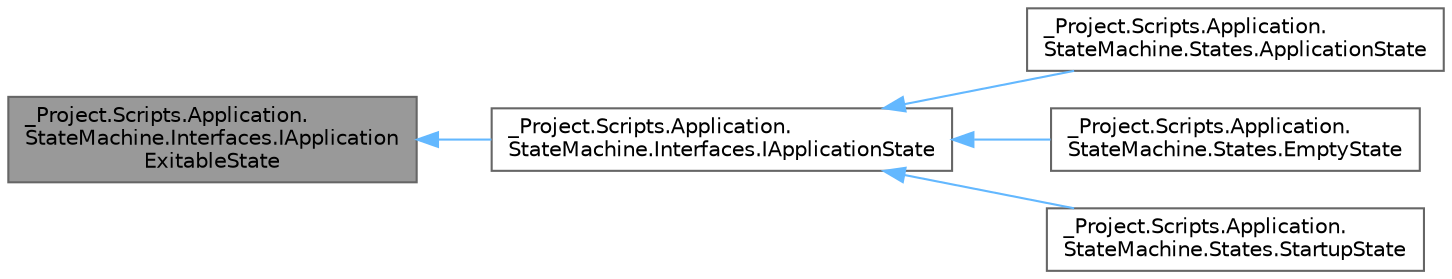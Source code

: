 digraph "_Project.Scripts.Application.StateMachine.Interfaces.IApplicationExitableState"
{
 // LATEX_PDF_SIZE
  bgcolor="transparent";
  edge [fontname=Helvetica,fontsize=10,labelfontname=Helvetica,labelfontsize=10];
  node [fontname=Helvetica,fontsize=10,shape=box,height=0.2,width=0.4];
  rankdir="LR";
  Node1 [id="Node000001",label="_Project.Scripts.Application.\lStateMachine.Interfaces.IApplication\lExitableState",height=0.2,width=0.4,color="gray40", fillcolor="grey60", style="filled", fontcolor="black",tooltip="Интерфейс, описывающий выход из состояния приложения"];
  Node1 -> Node2 [id="edge1_Node000001_Node000002",dir="back",color="steelblue1",style="solid",tooltip=" "];
  Node2 [id="Node000002",label="_Project.Scripts.Application.\lStateMachine.Interfaces.IApplicationState",height=0.2,width=0.4,color="gray40", fillcolor="white", style="filled",URL="$interface___project_1_1_scripts_1_1_application_1_1_state_machine_1_1_interfaces_1_1_i_application_state.html",tooltip="Интерфейс, описывающий вход в состояние приложения"];
  Node2 -> Node3 [id="edge2_Node000002_Node000003",dir="back",color="steelblue1",style="solid",tooltip=" "];
  Node3 [id="Node000003",label="_Project.Scripts.Application.\lStateMachine.States.ApplicationState",height=0.2,width=0.4,color="gray40", fillcolor="white", style="filled",URL="$class___project_1_1_scripts_1_1_application_1_1_state_machine_1_1_states_1_1_application_state.html",tooltip="Класс-состояние, отвечающий за основную логику в приложении"];
  Node2 -> Node4 [id="edge3_Node000002_Node000004",dir="back",color="steelblue1",style="solid",tooltip=" "];
  Node4 [id="Node000004",label="_Project.Scripts.Application.\lStateMachine.States.EmptyState",height=0.2,width=0.4,color="gray40", fillcolor="white", style="filled",URL="$class___project_1_1_scripts_1_1_application_1_1_state_machine_1_1_states_1_1_empty_state.html",tooltip="Класс-состояние, используемый для тестирования переходов между состояниями"];
  Node2 -> Node5 [id="edge4_Node000002_Node000005",dir="back",color="steelblue1",style="solid",tooltip=" "];
  Node5 [id="Node000005",label="_Project.Scripts.Application.\lStateMachine.States.StartupState",height=0.2,width=0.4,color="gray40", fillcolor="white", style="filled",URL="$class___project_1_1_scripts_1_1_application_1_1_state_machine_1_1_states_1_1_startup_state.html",tooltip="Класс-состояние, используемый для инициализации сервисов приложения"];
}
